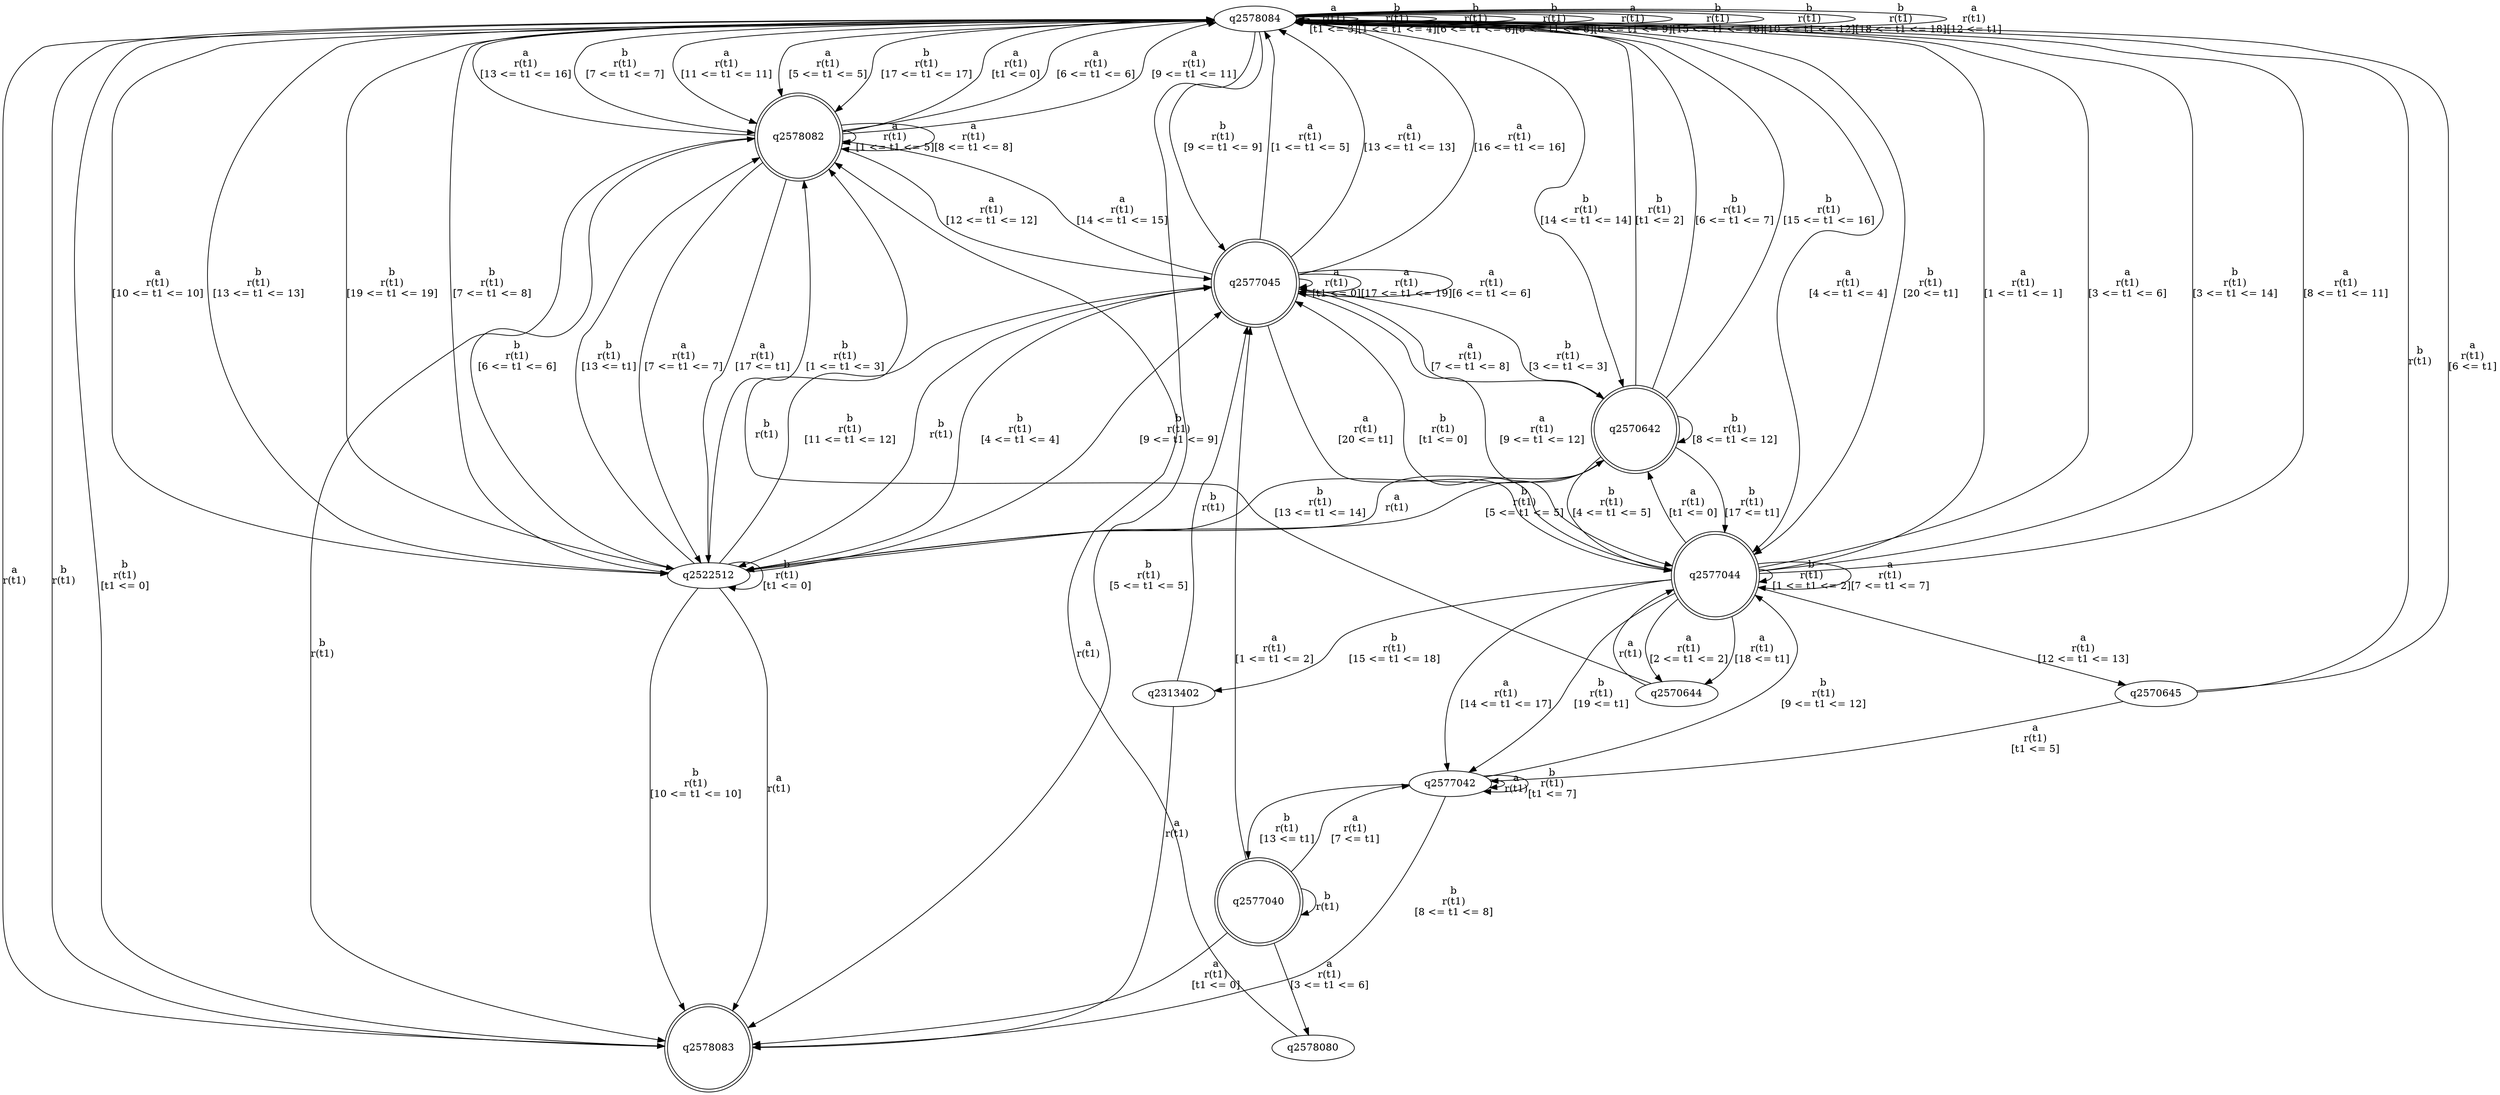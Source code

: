 digraph "tests_1/test40/solution101/solution_verwer" {
	q2578084[label=q2578084]
	q2578083[label=q2578083 shape=doublecircle]
	q2578082[label=q2578082 shape=doublecircle]
	q2522512[label=q2522512]
	q2577045[label=q2577045 shape=doublecircle]
	q2577044[label=q2577044 shape=doublecircle]
	q2570642[label=q2570642 shape=doublecircle]
	q2570644[label=q2570644]
	q2570645[label=q2570645]
	q2577042[label=q2577042]
	q2577040[label=q2577040 shape=doublecircle]
	q2578080[label=q2578080]
	q2313402[label=q2313402]
	q2578084 -> q2578083[label="b\nr(t1)\n[t1 <= 0]"]
	q2578083 -> q2578084[label="a\nr(t1)\n"]
	q2578083 -> q2578084[label="b\nr(t1)\n"]
	q2578084 -> q2578084[label="a\nr(t1)\n[t1 <= 3]"]
	q2578084 -> q2578084[label="b\nr(t1)\n[1 <= t1 <= 4]"]
	q2578084 -> q2578083[label="b\nr(t1)\n[5 <= t1 <= 5]"]
	q2578084 -> q2578084[label="b\nr(t1)\n[6 <= t1 <= 6]"]
	q2578084 -> q2578082[label="b\nr(t1)\n[7 <= t1 <= 7]"]
	q2578082 -> q2578083[label="b\nr(t1)\n"]
	q2578082 -> q2578084[label="a\nr(t1)\n[t1 <= 0]"]
	q2578082 -> q2578082[label="a\nr(t1)\n[1 <= t1 <= 5]"]
	q2578082 -> q2578084[label="a\nr(t1)\n[6 <= t1 <= 6]"]
	q2578082 -> q2522512[label="a\nr(t1)\n[7 <= t1 <= 7]"]
	q2522512 -> q2578083[label="a\nr(t1)\n"]
	q2522512 -> q2522512[label="b\nr(t1)\n[t1 <= 0]"]
	q2522512 -> q2578082[label="b\nr(t1)\n[1 <= t1 <= 3]"]
	q2522512 -> q2577045[label="b\nr(t1)\n[4 <= t1 <= 4]"]
	q2577045 -> q2522512[label="b\nr(t1)\n"]
	q2577045 -> q2577045[label="a\nr(t1)\n[t1 <= 0]"]
	q2577045 -> q2578084[label="a\nr(t1)\n[1 <= t1 <= 5]"]
	q2577045 -> q2577044[label="a\nr(t1)\n[9 <= t1 <= 12]"]
	q2577044 -> q2570642[label="a\nr(t1)\n[t1 <= 0]"]
	q2570642 -> q2522512[label="a\nr(t1)\n"]
	q2570642 -> q2578084[label="b\nr(t1)\n[t1 <= 2]"]
	q2570642 -> q2578084[label="b\nr(t1)\n[6 <= t1 <= 7]"]
	q2570642 -> q2570642[label="b\nr(t1)\n[8 <= t1 <= 12]"]
	q2570642 -> q2577045[label="b\nr(t1)\n[3 <= t1 <= 3]"]
	q2570642 -> q2577044[label="b\nr(t1)\n[4 <= t1 <= 5]"]
	q2570642 -> q2522512[label="b\nr(t1)\n[13 <= t1 <= 14]"]
	q2570642 -> q2578084[label="b\nr(t1)\n[15 <= t1 <= 16]"]
	q2570642 -> q2577044[label="b\nr(t1)\n[17 <= t1]"]
	q2577044 -> q2577045[label="b\nr(t1)\n[t1 <= 0]"]
	q2577044 -> q2578084[label="a\nr(t1)\n[1 <= t1 <= 1]"]
	q2577044 -> q2577044[label="b\nr(t1)\n[1 <= t1 <= 2]"]
	q2577044 -> q2570644[label="a\nr(t1)\n[2 <= t1 <= 2]"]
	q2570644 -> q2578082[label="b\nr(t1)\n"]
	q2570644 -> q2577044[label="a\nr(t1)\n"]
	q2577044 -> q2578084[label="a\nr(t1)\n[3 <= t1 <= 6]"]
	q2577044 -> q2577044[label="a\nr(t1)\n[7 <= t1 <= 7]"]
	q2577044 -> q2578084[label="b\nr(t1)\n[3 <= t1 <= 14]"]
	q2577044 -> q2578084[label="a\nr(t1)\n[8 <= t1 <= 11]"]
	q2577044 -> q2570645[label="a\nr(t1)\n[12 <= t1 <= 13]"]
	q2570645 -> q2578084[label="b\nr(t1)\n"]
	q2570645 -> q2577042[label="a\nr(t1)\n[t1 <= 5]"]
	q2577042 -> q2577042[label="a\nr(t1)\n"]
	q2577042 -> q2577042[label="b\nr(t1)\n[t1 <= 7]"]
	q2577042 -> q2578083[label="b\nr(t1)\n[8 <= t1 <= 8]"]
	q2577042 -> q2577044[label="b\nr(t1)\n[9 <= t1 <= 12]"]
	q2577042 -> q2577040[label="b\nr(t1)\n[13 <= t1]"]
	q2577040 -> q2577040[label="b\nr(t1)\n"]
	q2577040 -> q2578083[label="a\nr(t1)\n[t1 <= 0]"]
	q2577040 -> q2577045[label="a\nr(t1)\n[1 <= t1 <= 2]"]
	q2577040 -> q2578080[label="a\nr(t1)\n[3 <= t1 <= 6]"]
	q2578080 -> q2578082[label="a\nr(t1)\n"]
	q2577040 -> q2577042[label="a\nr(t1)\n[7 <= t1]"]
	q2570645 -> q2578084[label="a\nr(t1)\n[6 <= t1]"]
	q2577044 -> q2577042[label="a\nr(t1)\n[14 <= t1 <= 17]"]
	q2577044 -> q2570644[label="a\nr(t1)\n[18 <= t1]"]
	q2577044 -> q2577042[label="b\nr(t1)\n[19 <= t1]"]
	q2577044 -> q2313402[label="b\nr(t1)\n[15 <= t1 <= 18]"]
	q2313402 -> q2577045[label="b\nr(t1)\n"]
	q2313402 -> q2578083[label="a\nr(t1)\n"]
	q2577045 -> q2578084[label="a\nr(t1)\n[13 <= t1 <= 13]"]
	q2577045 -> q2578082[label="a\nr(t1)\n[14 <= t1 <= 15]"]
	q2577045 -> q2578084[label="a\nr(t1)\n[16 <= t1 <= 16]"]
	q2577045 -> q2577045[label="a\nr(t1)\n[17 <= t1 <= 19]"]
	q2577045 -> q2577044[label="a\nr(t1)\n[20 <= t1]"]
	q2577045 -> q2577045[label="a\nr(t1)\n[6 <= t1 <= 6]"]
	q2577045 -> q2570642[label="a\nr(t1)\n[7 <= t1 <= 8]"]
	q2522512 -> q2570642[label="b\nr(t1)\n[5 <= t1 <= 5]"]
	q2522512 -> q2578082[label="b\nr(t1)\n[6 <= t1 <= 6]"]
	q2522512 -> q2578084[label="b\nr(t1)\n[7 <= t1 <= 8]"]
	q2522512 -> q2577045[label="b\nr(t1)\n[9 <= t1 <= 9]"]
	q2522512 -> q2578082[label="b\nr(t1)\n[13 <= t1]"]
	q2522512 -> q2578083[label="b\nr(t1)\n[10 <= t1 <= 10]"]
	q2522512 -> q2577045[label="b\nr(t1)\n[11 <= t1 <= 12]"]
	q2578082 -> q2578082[label="a\nr(t1)\n[8 <= t1 <= 8]"]
	q2578082 -> q2578084[label="a\nr(t1)\n[9 <= t1 <= 11]"]
	q2578082 -> q2577045[label="a\nr(t1)\n[12 <= t1 <= 12]"]
	q2578082 -> q2578084[label="a\nr(t1)\n[13 <= t1 <= 16]"]
	q2578082 -> q2522512[label="a\nr(t1)\n[17 <= t1]"]
	q2578084 -> q2578084[label="b\nr(t1)\n[8 <= t1 <= 8]"]
	q2578084 -> q2522512[label="a\nr(t1)\n[10 <= t1 <= 10]"]
	q2578084 -> q2578082[label="a\nr(t1)\n[11 <= t1 <= 11]"]
	q2578084 -> q2577045[label="b\nr(t1)\n[9 <= t1 <= 9]"]
	q2578084 -> q2578084[label="a\nr(t1)\n[6 <= t1 <= 9]"]
	q2578084 -> q2522512[label="b\nr(t1)\n[13 <= t1 <= 13]"]
	q2578084 -> q2570642[label="b\nr(t1)\n[14 <= t1 <= 14]"]
	q2578084 -> q2577044[label="a\nr(t1)\n[4 <= t1 <= 4]"]
	q2578084 -> q2578082[label="a\nr(t1)\n[5 <= t1 <= 5]"]
	q2578084 -> q2578084[label="b\nr(t1)\n[15 <= t1 <= 16]"]
	q2578084 -> q2578084[label="b\nr(t1)\n[10 <= t1 <= 12]"]
	q2578084 -> q2578082[label="b\nr(t1)\n[17 <= t1 <= 17]"]
	q2578084 -> q2578084[label="b\nr(t1)\n[18 <= t1 <= 18]"]
	q2578084 -> q2522512[label="b\nr(t1)\n[19 <= t1 <= 19]"]
	q2578084 -> q2577044[label="b\nr(t1)\n[20 <= t1]"]
	q2578084 -> q2578084[label="a\nr(t1)\n[12 <= t1]"]
}
